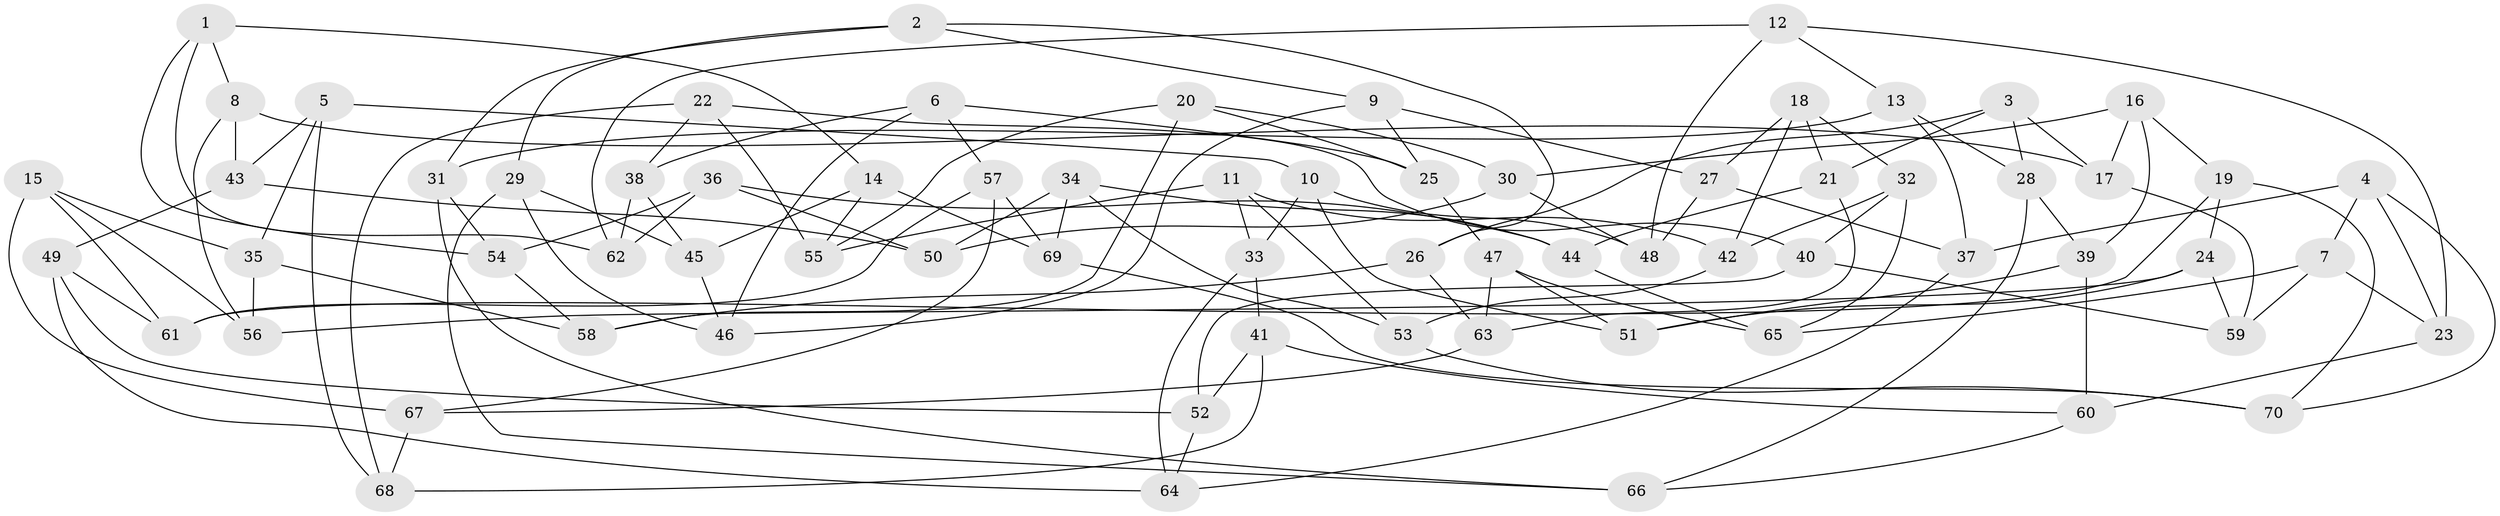 // Generated by graph-tools (version 1.1) at 2025/02/03/09/25 03:02:53]
// undirected, 70 vertices, 140 edges
graph export_dot {
graph [start="1"]
  node [color=gray90,style=filled];
  1;
  2;
  3;
  4;
  5;
  6;
  7;
  8;
  9;
  10;
  11;
  12;
  13;
  14;
  15;
  16;
  17;
  18;
  19;
  20;
  21;
  22;
  23;
  24;
  25;
  26;
  27;
  28;
  29;
  30;
  31;
  32;
  33;
  34;
  35;
  36;
  37;
  38;
  39;
  40;
  41;
  42;
  43;
  44;
  45;
  46;
  47;
  48;
  49;
  50;
  51;
  52;
  53;
  54;
  55;
  56;
  57;
  58;
  59;
  60;
  61;
  62;
  63;
  64;
  65;
  66;
  67;
  68;
  69;
  70;
  1 -- 54;
  1 -- 14;
  1 -- 62;
  1 -- 8;
  2 -- 9;
  2 -- 31;
  2 -- 29;
  2 -- 26;
  3 -- 26;
  3 -- 21;
  3 -- 17;
  3 -- 28;
  4 -- 7;
  4 -- 70;
  4 -- 37;
  4 -- 23;
  5 -- 10;
  5 -- 35;
  5 -- 68;
  5 -- 43;
  6 -- 57;
  6 -- 38;
  6 -- 25;
  6 -- 46;
  7 -- 65;
  7 -- 23;
  7 -- 59;
  8 -- 43;
  8 -- 56;
  8 -- 17;
  9 -- 25;
  9 -- 46;
  9 -- 27;
  10 -- 51;
  10 -- 48;
  10 -- 33;
  11 -- 55;
  11 -- 33;
  11 -- 42;
  11 -- 53;
  12 -- 62;
  12 -- 48;
  12 -- 13;
  12 -- 23;
  13 -- 28;
  13 -- 37;
  13 -- 31;
  14 -- 45;
  14 -- 69;
  14 -- 55;
  15 -- 67;
  15 -- 56;
  15 -- 61;
  15 -- 35;
  16 -- 39;
  16 -- 30;
  16 -- 17;
  16 -- 19;
  17 -- 59;
  18 -- 32;
  18 -- 42;
  18 -- 27;
  18 -- 21;
  19 -- 61;
  19 -- 70;
  19 -- 24;
  20 -- 30;
  20 -- 25;
  20 -- 58;
  20 -- 55;
  21 -- 63;
  21 -- 44;
  22 -- 40;
  22 -- 38;
  22 -- 55;
  22 -- 68;
  23 -- 60;
  24 -- 51;
  24 -- 59;
  24 -- 56;
  25 -- 47;
  26 -- 63;
  26 -- 58;
  27 -- 48;
  27 -- 37;
  28 -- 66;
  28 -- 39;
  29 -- 66;
  29 -- 45;
  29 -- 46;
  30 -- 50;
  30 -- 48;
  31 -- 54;
  31 -- 66;
  32 -- 65;
  32 -- 42;
  32 -- 40;
  33 -- 64;
  33 -- 41;
  34 -- 50;
  34 -- 53;
  34 -- 44;
  34 -- 69;
  35 -- 58;
  35 -- 56;
  36 -- 50;
  36 -- 44;
  36 -- 62;
  36 -- 54;
  37 -- 64;
  38 -- 62;
  38 -- 45;
  39 -- 60;
  39 -- 51;
  40 -- 52;
  40 -- 59;
  41 -- 52;
  41 -- 68;
  41 -- 60;
  42 -- 53;
  43 -- 50;
  43 -- 49;
  44 -- 65;
  45 -- 46;
  47 -- 63;
  47 -- 51;
  47 -- 65;
  49 -- 64;
  49 -- 61;
  49 -- 52;
  52 -- 64;
  53 -- 70;
  54 -- 58;
  57 -- 67;
  57 -- 61;
  57 -- 69;
  60 -- 66;
  63 -- 67;
  67 -- 68;
  69 -- 70;
}
